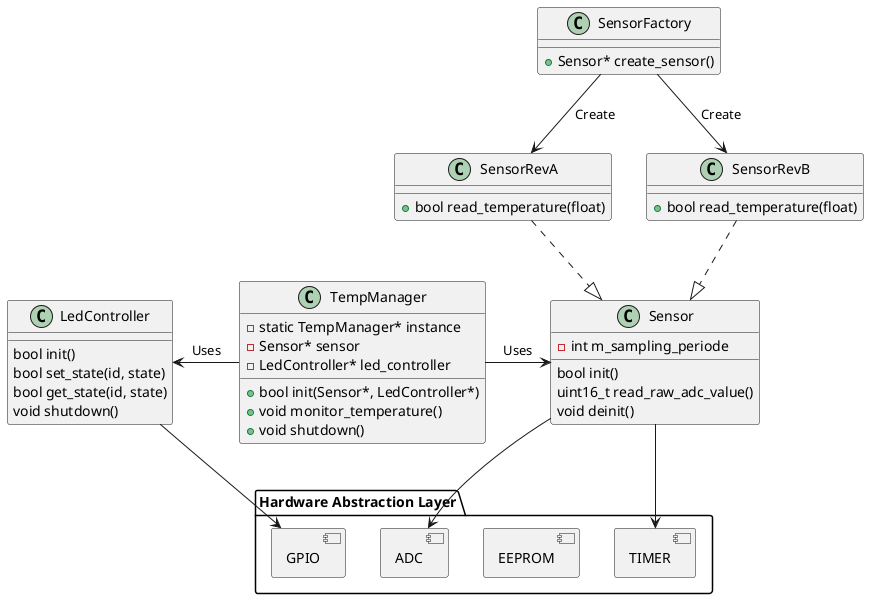 @startuml
allowmixing

package "Hardware Abstraction Layer" {
  component GPIO  
  component EEPROM
  component ADC
  component TIMER
}

class Sensor {
    -int m_sampling_periode
    bool init()
    uint16_t read_raw_adc_value()
    void deinit()
}

class LedController {
    bool init()
    bool set_state(id, state)
    bool get_state(id, state)
    void shutdown()
}

class SensorRevA {
    +bool read_temperature(float)
}

class SensorRevB {
    +bool read_temperature(float)
}

class SensorFactory {
    +Sensor* create_sensor()
}

class TempManager {
    -static TempManager* instance
    -Sensor* sensor
    -LedController* led_controller
    +bool init(Sensor*, LedController*)
    +void monitor_temperature()
    +void shutdown()
}

' Ensure central positioning of TempManager
SensorFactory --> SensorRevA : Create
SensorFactory --> SensorRevB : Create
SensorRevA ..|> Sensor
SensorRevB ..|> Sensor

TempManager -> Sensor : Uses
TempManager -left-> LedController : Uses

Sensor -down-> ADC 
Sensor -down-> TIMER
LedController -down-> GPIO

@enduml
